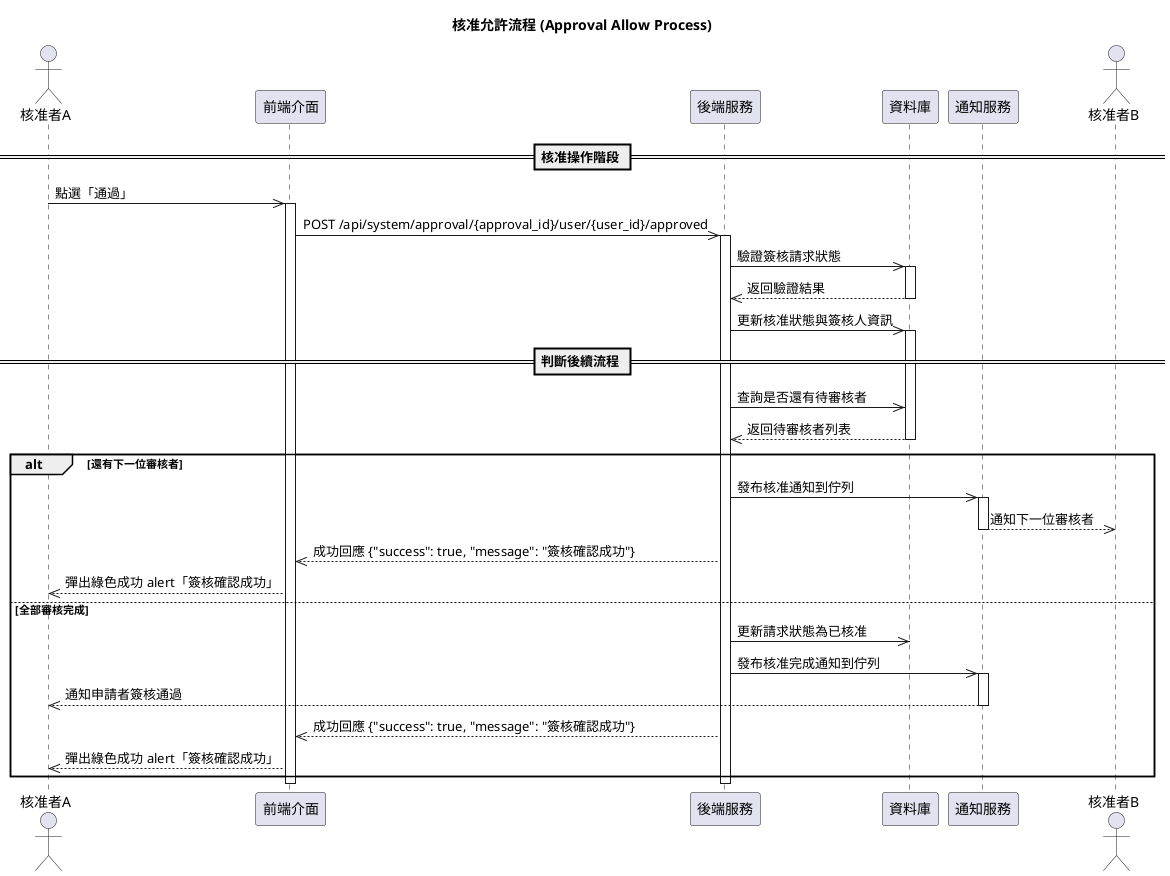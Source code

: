 @startuml

title 核准允許流程 (Approval Allow Process)

actor ReviewerA as "核准者A"
participant Frontend as "前端介面"
participant Backend as "後端服務"
participant Database as "資料庫"
participant NotificationService as "通知服務"
actor ReviewerB as "核准者B"

== 核准操作階段 ==
ReviewerA ->> Frontend: 點選「通過」
activate Frontend

Frontend ->> Backend: POST /api/system/approval/{approval_id}/user/{user_id}/approved
activate Backend

Backend ->> Database: 驗證簽核請求狀態
activate Database
Database -->> Backend: 返回驗證結果
deactivate Database

Backend ->> Database: 更新核准狀態與簽核人資訊
activate Database

== 判斷後續流程 ==
Backend ->> Database: 查詢是否還有待審核者
Database -->> Backend: 返回待審核者列表

alt 還有下一位審核者
    deactivate Database
    Backend ->> NotificationService: 發布核准通知到佇列
    activate NotificationService
    NotificationService -->> ReviewerB: 通知下一位審核者
    deactivate NotificationService

    Backend -->> Frontend: 成功回應 {"success": true, "message": "簽核確認成功"}
    Frontend -->> ReviewerA: 彈出綠色成功 alert「簽核確認成功」

else 全部審核完成
    Backend ->> Database: 更新請求狀態為已核准
    deactivate Database

    Backend ->> NotificationService: 發布核准完成通知到佇列
    activate NotificationService
    NotificationService -->> ReviewerA: 通知申請者簽核通過
    deactivate NotificationService

    Backend -->> Frontend: 成功回應 {"success": true, "message": "簽核確認成功"}
    Frontend -->> ReviewerA: 彈出綠色成功 alert「簽核確認成功」
end

deactivate Backend
deactivate Frontend

@enduml
